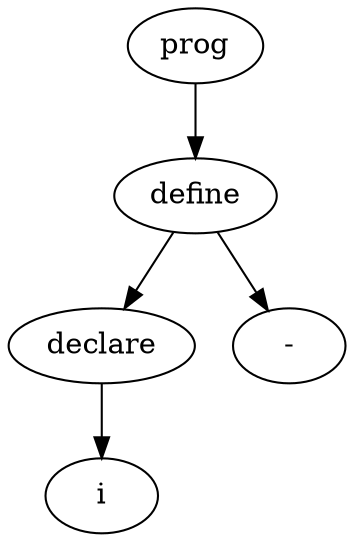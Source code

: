 digraph AST {
	node0[label="prog"]
	node1[label="define"]
	node0->node1
	node2[label="declare"]
	node1->node2
	node3[label="i"]
	node2->node3
	node4[label="-"]
	node1->node4
}